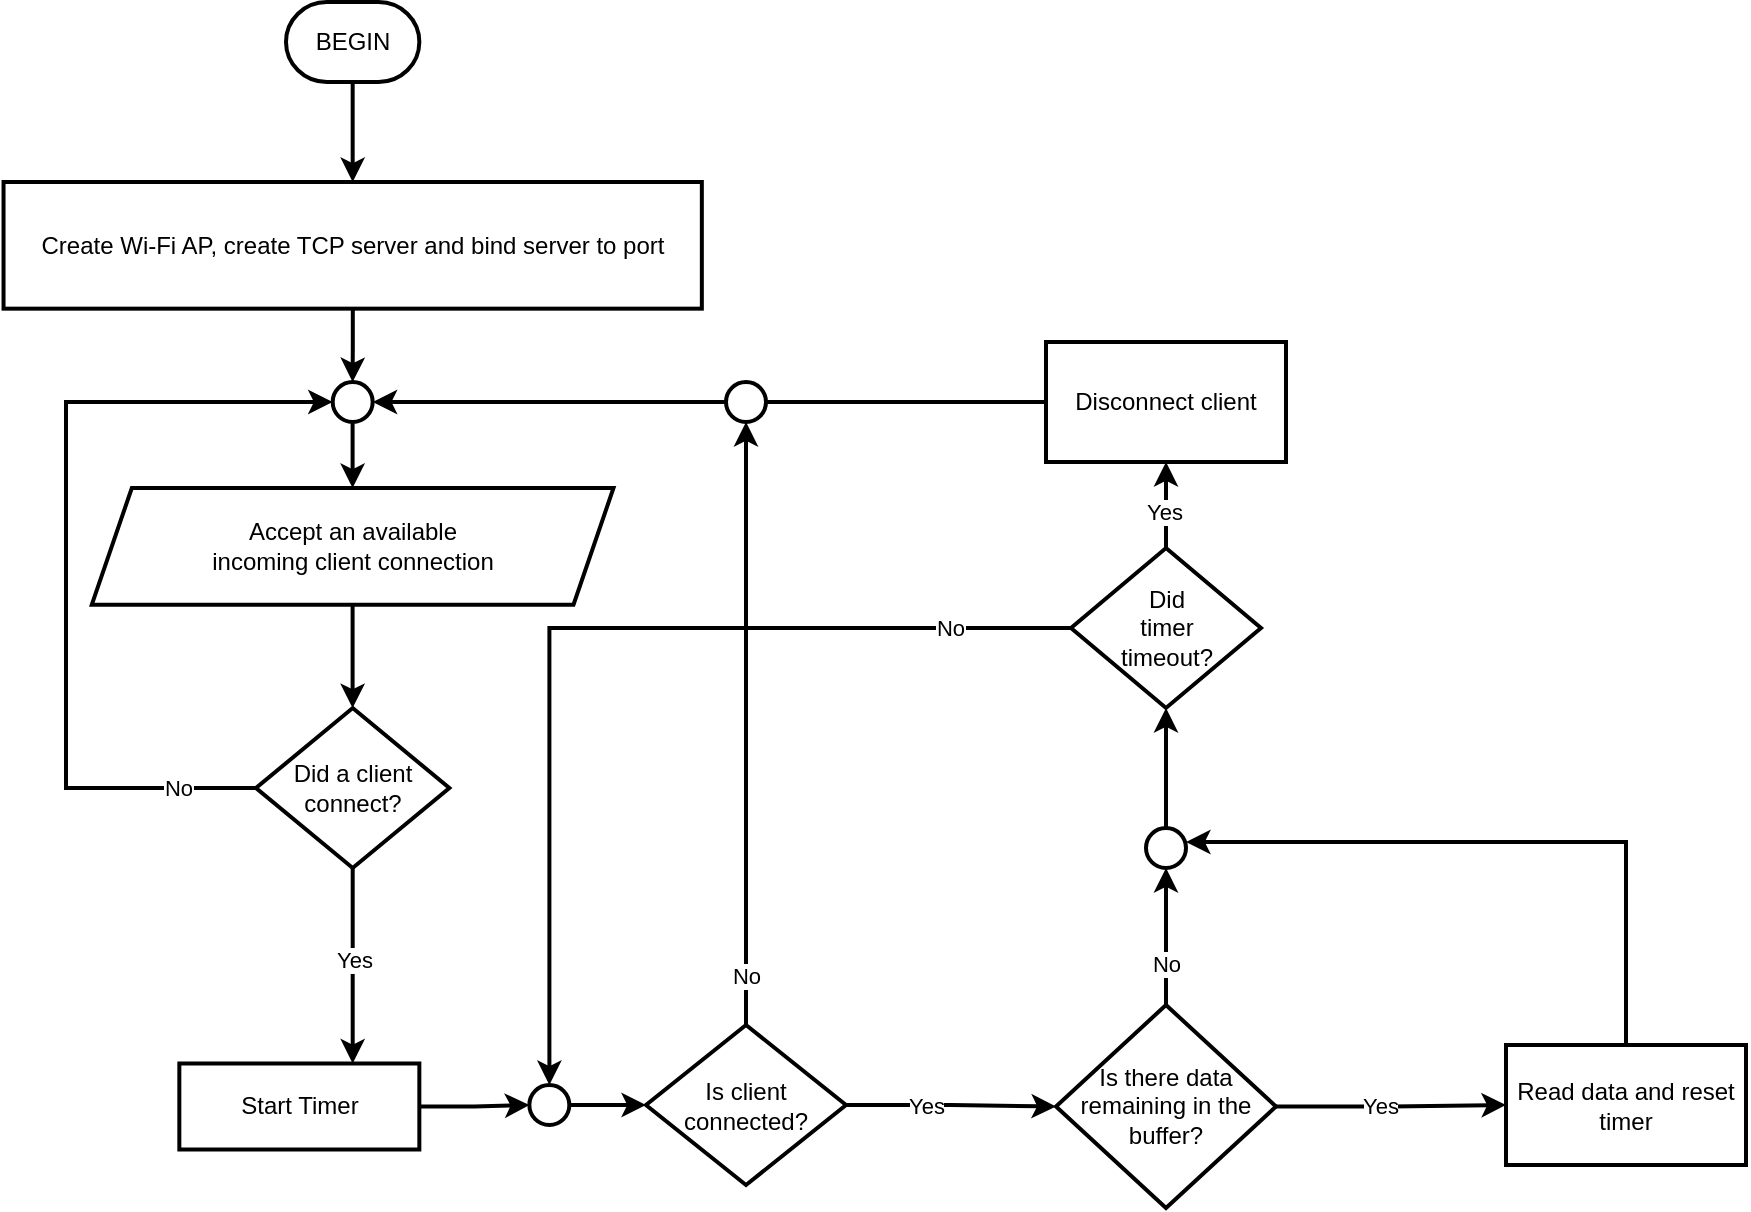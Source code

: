 <mxfile version="26.0.16">
  <diagram name="Page-1" id="NXcWBPDe0uU3tyVXPWEl">
    <mxGraphModel dx="1036" dy="606" grid="1" gridSize="10" guides="1" tooltips="1" connect="1" arrows="1" fold="1" page="1" pageScale="1" pageWidth="850" pageHeight="1100" math="0" shadow="0">
      <root>
        <mxCell id="0" />
        <mxCell id="1" parent="0" />
        <mxCell id="wXfJwg3sAUKA8U-1__rw-18" value="BEGIN" style="strokeWidth=2;html=1;shape=mxgraph.flowchart.terminator;whiteSpace=wrap;" parent="1" vertex="1">
          <mxGeometry x="410" y="20" width="66.67" height="40" as="geometry" />
        </mxCell>
        <mxCell id="wXfJwg3sAUKA8U-1__rw-23" value="" style="edgeStyle=orthogonalEdgeStyle;rounded=0;orthogonalLoop=1;jettySize=auto;html=1;strokeWidth=2;" parent="1" source="wXfJwg3sAUKA8U-1__rw-26" target="wXfJwg3sAUKA8U-1__rw-22" edge="1">
          <mxGeometry relative="1" as="geometry" />
        </mxCell>
        <mxCell id="wXfJwg3sAUKA8U-1__rw-20" value="Create Wi-Fi AP, create TCP server and bind server to port" style="rounded=0;whiteSpace=wrap;html=1;strokeWidth=2;" parent="1" vertex="1">
          <mxGeometry x="268.77" y="110" width="349.15" height="63.33" as="geometry" />
        </mxCell>
        <mxCell id="wXfJwg3sAUKA8U-1__rw-21" value="" style="endArrow=classic;html=1;rounded=0;strokeWidth=2;" parent="1" source="wXfJwg3sAUKA8U-1__rw-18" target="wXfJwg3sAUKA8U-1__rw-20" edge="1">
          <mxGeometry width="50" height="50" relative="1" as="geometry">
            <mxPoint x="440" y="160" as="sourcePoint" />
            <mxPoint x="490" y="110" as="targetPoint" />
          </mxGeometry>
        </mxCell>
        <mxCell id="wXfJwg3sAUKA8U-1__rw-25" value="" style="edgeStyle=orthogonalEdgeStyle;rounded=0;orthogonalLoop=1;jettySize=auto;html=1;strokeWidth=2;" parent="1" source="wXfJwg3sAUKA8U-1__rw-22" target="wXfJwg3sAUKA8U-1__rw-24" edge="1">
          <mxGeometry relative="1" as="geometry">
            <Array as="points">
              <mxPoint x="443" y="340" />
              <mxPoint x="443" y="340" />
            </Array>
          </mxGeometry>
        </mxCell>
        <mxCell id="wXfJwg3sAUKA8U-1__rw-22" value="Accept an available&lt;div&gt;incoming client connection&lt;/div&gt;" style="shape=parallelogram;perimeter=parallelogramPerimeter;whiteSpace=wrap;html=1;fixedSize=1;rounded=0;strokeWidth=2;" parent="1" vertex="1">
          <mxGeometry x="312.91" y="263" width="260.84" height="58.33" as="geometry" />
        </mxCell>
        <mxCell id="wXfJwg3sAUKA8U-1__rw-31" value="" style="edgeStyle=orthogonalEdgeStyle;rounded=0;orthogonalLoop=1;jettySize=auto;html=1;strokeWidth=2;" parent="1" source="wXfJwg3sAUKA8U-1__rw-24" target="wXfJwg3sAUKA8U-1__rw-30" edge="1">
          <mxGeometry relative="1" as="geometry">
            <Array as="points">
              <mxPoint x="443" y="520" />
              <mxPoint x="443" y="520" />
            </Array>
          </mxGeometry>
        </mxCell>
        <mxCell id="wXfJwg3sAUKA8U-1__rw-68" value="Yes" style="edgeLabel;html=1;align=center;verticalAlign=middle;resizable=0;points=[];rotation=0;" parent="wXfJwg3sAUKA8U-1__rw-31" vertex="1" connectable="0">
          <mxGeometry x="-0.174" y="2" relative="1" as="geometry">
            <mxPoint x="-2" y="5" as="offset" />
          </mxGeometry>
        </mxCell>
        <mxCell id="wXfJwg3sAUKA8U-1__rw-24" value="Did a client connect?" style="rhombus;whiteSpace=wrap;html=1;rounded=0;strokeWidth=2;" parent="1" vertex="1">
          <mxGeometry x="395.01" y="373" width="96.67" height="80" as="geometry" />
        </mxCell>
        <mxCell id="wXfJwg3sAUKA8U-1__rw-27" value="" style="edgeStyle=orthogonalEdgeStyle;rounded=0;orthogonalLoop=1;jettySize=auto;html=1;strokeWidth=2;" parent="1" source="wXfJwg3sAUKA8U-1__rw-20" target="wXfJwg3sAUKA8U-1__rw-26" edge="1">
          <mxGeometry relative="1" as="geometry">
            <mxPoint x="443" y="173" as="sourcePoint" />
            <mxPoint x="443" y="260" as="targetPoint" />
          </mxGeometry>
        </mxCell>
        <mxCell id="wXfJwg3sAUKA8U-1__rw-26" value="" style="verticalLabelPosition=bottom;verticalAlign=top;html=1;shape=mxgraph.flowchart.on-page_reference;strokeWidth=2;" parent="1" vertex="1">
          <mxGeometry x="433.34" y="210" width="20" height="20" as="geometry" />
        </mxCell>
        <mxCell id="wXfJwg3sAUKA8U-1__rw-28" value="" style="endArrow=classic;html=1;rounded=0;strokeWidth=2;" parent="1" source="wXfJwg3sAUKA8U-1__rw-24" target="wXfJwg3sAUKA8U-1__rw-26" edge="1">
          <mxGeometry width="50" height="50" relative="1" as="geometry">
            <mxPoint x="400" y="380" as="sourcePoint" />
            <mxPoint x="450" y="330" as="targetPoint" />
            <Array as="points">
              <mxPoint x="300" y="413" />
              <mxPoint x="300" y="220" />
            </Array>
          </mxGeometry>
        </mxCell>
        <mxCell id="wXfJwg3sAUKA8U-1__rw-29" value="No" style="edgeLabel;html=1;align=center;verticalAlign=middle;resizable=0;points=[];" parent="wXfJwg3sAUKA8U-1__rw-28" vertex="1" connectable="0">
          <mxGeometry x="-0.854" y="-2" relative="1" as="geometry">
            <mxPoint x="-8" y="2" as="offset" />
          </mxGeometry>
        </mxCell>
        <mxCell id="wXfJwg3sAUKA8U-1__rw-33" value="" style="edgeStyle=orthogonalEdgeStyle;rounded=0;orthogonalLoop=1;jettySize=auto;html=1;strokeWidth=2;" parent="1" source="wXfJwg3sAUKA8U-1__rw-56" target="wXfJwg3sAUKA8U-1__rw-32" edge="1">
          <mxGeometry relative="1" as="geometry" />
        </mxCell>
        <mxCell id="wXfJwg3sAUKA8U-1__rw-30" value="Start Timer" style="whiteSpace=wrap;html=1;rounded=0;strokeWidth=2;" parent="1" vertex="1">
          <mxGeometry x="356.67" y="550.75" width="120" height="43" as="geometry" />
        </mxCell>
        <mxCell id="wXfJwg3sAUKA8U-1__rw-35" value="" style="edgeStyle=orthogonalEdgeStyle;rounded=0;orthogonalLoop=1;jettySize=auto;html=1;endSize=6;strokeWidth=2;" parent="1" source="wXfJwg3sAUKA8U-1__rw-32" target="wXfJwg3sAUKA8U-1__rw-34" edge="1">
          <mxGeometry relative="1" as="geometry" />
        </mxCell>
        <mxCell id="wXfJwg3sAUKA8U-1__rw-67" value="Yes" style="edgeLabel;html=1;align=center;verticalAlign=middle;resizable=0;points=[];" parent="wXfJwg3sAUKA8U-1__rw-35" vertex="1" connectable="0">
          <mxGeometry x="-0.244" y="-3" relative="1" as="geometry">
            <mxPoint y="-3" as="offset" />
          </mxGeometry>
        </mxCell>
        <mxCell id="wXfJwg3sAUKA8U-1__rw-65" style="edgeStyle=orthogonalEdgeStyle;rounded=0;orthogonalLoop=1;jettySize=auto;html=1;exitX=0.5;exitY=0;exitDx=0;exitDy=0;strokeWidth=2;" parent="1" source="wXfJwg3sAUKA8U-1__rw-32" target="wXfJwg3sAUKA8U-1__rw-64" edge="1">
          <mxGeometry relative="1" as="geometry" />
        </mxCell>
        <mxCell id="wXfJwg3sAUKA8U-1__rw-66" value="No" style="edgeLabel;html=1;align=center;verticalAlign=middle;resizable=0;points=[];" parent="wXfJwg3sAUKA8U-1__rw-65" vertex="1" connectable="0">
          <mxGeometry x="-0.806" relative="1" as="geometry">
            <mxPoint y="4" as="offset" />
          </mxGeometry>
        </mxCell>
        <mxCell id="wXfJwg3sAUKA8U-1__rw-32" value="Is client connected?" style="rhombus;whiteSpace=wrap;html=1;rounded=0;strokeWidth=2;" parent="1" vertex="1">
          <mxGeometry x="590" y="531.5" width="100" height="80" as="geometry" />
        </mxCell>
        <mxCell id="wXfJwg3sAUKA8U-1__rw-38" value="" style="edgeStyle=orthogonalEdgeStyle;rounded=0;orthogonalLoop=1;jettySize=auto;html=1;strokeWidth=2;" parent="1" source="wXfJwg3sAUKA8U-1__rw-34" target="wXfJwg3sAUKA8U-1__rw-37" edge="1">
          <mxGeometry relative="1" as="geometry" />
        </mxCell>
        <mxCell id="wXfJwg3sAUKA8U-1__rw-62" value="Yes" style="edgeLabel;html=1;align=center;verticalAlign=middle;resizable=0;points=[];" parent="wXfJwg3sAUKA8U-1__rw-38" vertex="1" connectable="0">
          <mxGeometry x="-0.109" y="1" relative="1" as="geometry">
            <mxPoint as="offset" />
          </mxGeometry>
        </mxCell>
        <mxCell id="wXfJwg3sAUKA8U-1__rw-40" value="" style="edgeStyle=orthogonalEdgeStyle;rounded=0;orthogonalLoop=1;jettySize=auto;html=1;strokeWidth=2;" parent="1" source="wXfJwg3sAUKA8U-1__rw-34" target="wXfJwg3sAUKA8U-1__rw-39" edge="1">
          <mxGeometry relative="1" as="geometry" />
        </mxCell>
        <mxCell id="wXfJwg3sAUKA8U-1__rw-63" value="No" style="edgeLabel;html=1;align=center;verticalAlign=middle;resizable=0;points=[];" parent="wXfJwg3sAUKA8U-1__rw-40" vertex="1" connectable="0">
          <mxGeometry x="-0.568" y="-2" relative="1" as="geometry">
            <mxPoint x="-2" y="-6" as="offset" />
          </mxGeometry>
        </mxCell>
        <mxCell id="wXfJwg3sAUKA8U-1__rw-34" value="Is there&amp;nbsp;&lt;span style=&quot;background-color: initial;&quot;&gt;data&lt;/span&gt;&lt;div&gt;&lt;span style=&quot;background-color: initial;&quot;&gt;remaining in the&lt;/span&gt;&lt;/div&gt;&lt;div&gt;&lt;span style=&quot;background-color: initial;&quot;&gt;buffer?&lt;/span&gt;&lt;/div&gt;" style="rhombus;whiteSpace=wrap;html=1;rounded=0;strokeWidth=2;" parent="1" vertex="1">
          <mxGeometry x="795" y="521.5" width="110" height="101.5" as="geometry" />
        </mxCell>
        <mxCell id="wXfJwg3sAUKA8U-1__rw-37" value="Read data and reset timer" style="whiteSpace=wrap;html=1;rounded=0;strokeWidth=2;" parent="1" vertex="1">
          <mxGeometry x="1020" y="541.5" width="120" height="60" as="geometry" />
        </mxCell>
        <mxCell id="wXfJwg3sAUKA8U-1__rw-55" value="" style="edgeStyle=orthogonalEdgeStyle;rounded=0;orthogonalLoop=1;jettySize=auto;html=1;strokeWidth=2;" parent="1" source="wXfJwg3sAUKA8U-1__rw-39" target="wXfJwg3sAUKA8U-1__rw-45" edge="1">
          <mxGeometry relative="1" as="geometry" />
        </mxCell>
        <mxCell id="wXfJwg3sAUKA8U-1__rw-39" value="" style="verticalLabelPosition=bottom;verticalAlign=top;html=1;shape=mxgraph.flowchart.on-page_reference;strokeWidth=2;" parent="1" vertex="1">
          <mxGeometry x="840" y="433" width="20" height="20" as="geometry" />
        </mxCell>
        <mxCell id="wXfJwg3sAUKA8U-1__rw-53" value="" style="edgeStyle=orthogonalEdgeStyle;rounded=0;orthogonalLoop=1;jettySize=auto;html=1;strokeWidth=2;" parent="1" source="wXfJwg3sAUKA8U-1__rw-45" target="wXfJwg3sAUKA8U-1__rw-52" edge="1">
          <mxGeometry relative="1" as="geometry" />
        </mxCell>
        <mxCell id="wXfJwg3sAUKA8U-1__rw-58" value="Yes" style="edgeLabel;html=1;align=center;verticalAlign=middle;resizable=0;points=[];" parent="wXfJwg3sAUKA8U-1__rw-53" vertex="1" connectable="0">
          <mxGeometry x="-0.143" y="1" relative="1" as="geometry">
            <mxPoint as="offset" />
          </mxGeometry>
        </mxCell>
        <mxCell id="wXfJwg3sAUKA8U-1__rw-59" style="edgeStyle=orthogonalEdgeStyle;rounded=0;orthogonalLoop=1;jettySize=auto;html=1;strokeWidth=2;" parent="1" source="wXfJwg3sAUKA8U-1__rw-45" target="wXfJwg3sAUKA8U-1__rw-56" edge="1">
          <mxGeometry relative="1" as="geometry" />
        </mxCell>
        <mxCell id="wXfJwg3sAUKA8U-1__rw-60" value="No" style="edgeLabel;html=1;align=center;verticalAlign=middle;resizable=0;points=[];" parent="wXfJwg3sAUKA8U-1__rw-59" vertex="1" connectable="0">
          <mxGeometry x="-0.752" y="3" relative="1" as="geometry">
            <mxPoint y="-3" as="offset" />
          </mxGeometry>
        </mxCell>
        <mxCell id="wXfJwg3sAUKA8U-1__rw-45" value="Did&lt;div&gt;timer&lt;/div&gt;&lt;div&gt;&lt;span style=&quot;background-color: initial;&quot;&gt;timeout?&lt;/span&gt;&lt;/div&gt;" style="strokeWidth=2;html=1;shape=mxgraph.flowchart.decision;whiteSpace=wrap;" parent="1" vertex="1">
          <mxGeometry x="802.5" y="293" width="95" height="80" as="geometry" />
        </mxCell>
        <mxCell id="wXfJwg3sAUKA8U-1__rw-54" style="edgeStyle=orthogonalEdgeStyle;rounded=0;orthogonalLoop=1;jettySize=auto;html=1;strokeWidth=2;" parent="1" source="wXfJwg3sAUKA8U-1__rw-52" target="wXfJwg3sAUKA8U-1__rw-26" edge="1">
          <mxGeometry relative="1" as="geometry" />
        </mxCell>
        <mxCell id="wXfJwg3sAUKA8U-1__rw-52" value="Disconnect client" style="whiteSpace=wrap;html=1;strokeWidth=2;" parent="1" vertex="1">
          <mxGeometry x="790" y="190" width="120" height="60" as="geometry" />
        </mxCell>
        <mxCell id="wXfJwg3sAUKA8U-1__rw-57" value="" style="edgeStyle=orthogonalEdgeStyle;rounded=0;orthogonalLoop=1;jettySize=auto;html=1;strokeWidth=2;" parent="1" source="wXfJwg3sAUKA8U-1__rw-30" target="wXfJwg3sAUKA8U-1__rw-56" edge="1">
          <mxGeometry relative="1" as="geometry">
            <mxPoint x="503" y="532" as="sourcePoint" />
            <mxPoint x="590" y="532" as="targetPoint" />
          </mxGeometry>
        </mxCell>
        <mxCell id="wXfJwg3sAUKA8U-1__rw-56" value="" style="verticalLabelPosition=bottom;verticalAlign=top;html=1;shape=mxgraph.flowchart.on-page_reference;strokeWidth=2;" parent="1" vertex="1">
          <mxGeometry x="531.67" y="561.5" width="20" height="20" as="geometry" />
        </mxCell>
        <mxCell id="wXfJwg3sAUKA8U-1__rw-61" style="edgeStyle=orthogonalEdgeStyle;rounded=0;orthogonalLoop=1;jettySize=auto;html=1;strokeWidth=2;" parent="1" edge="1">
          <mxGeometry relative="1" as="geometry">
            <Array as="points">
              <mxPoint x="1080" y="542" />
              <mxPoint x="1080" y="440" />
            </Array>
            <mxPoint x="1130" y="541.5" as="sourcePoint" />
            <mxPoint x="860" y="440" as="targetPoint" />
          </mxGeometry>
        </mxCell>
        <mxCell id="wXfJwg3sAUKA8U-1__rw-64" value="" style="verticalLabelPosition=bottom;verticalAlign=top;html=1;shape=mxgraph.flowchart.on-page_reference;strokeWidth=2;" parent="1" vertex="1">
          <mxGeometry x="630" y="210" width="20" height="20" as="geometry" />
        </mxCell>
      </root>
    </mxGraphModel>
  </diagram>
</mxfile>
